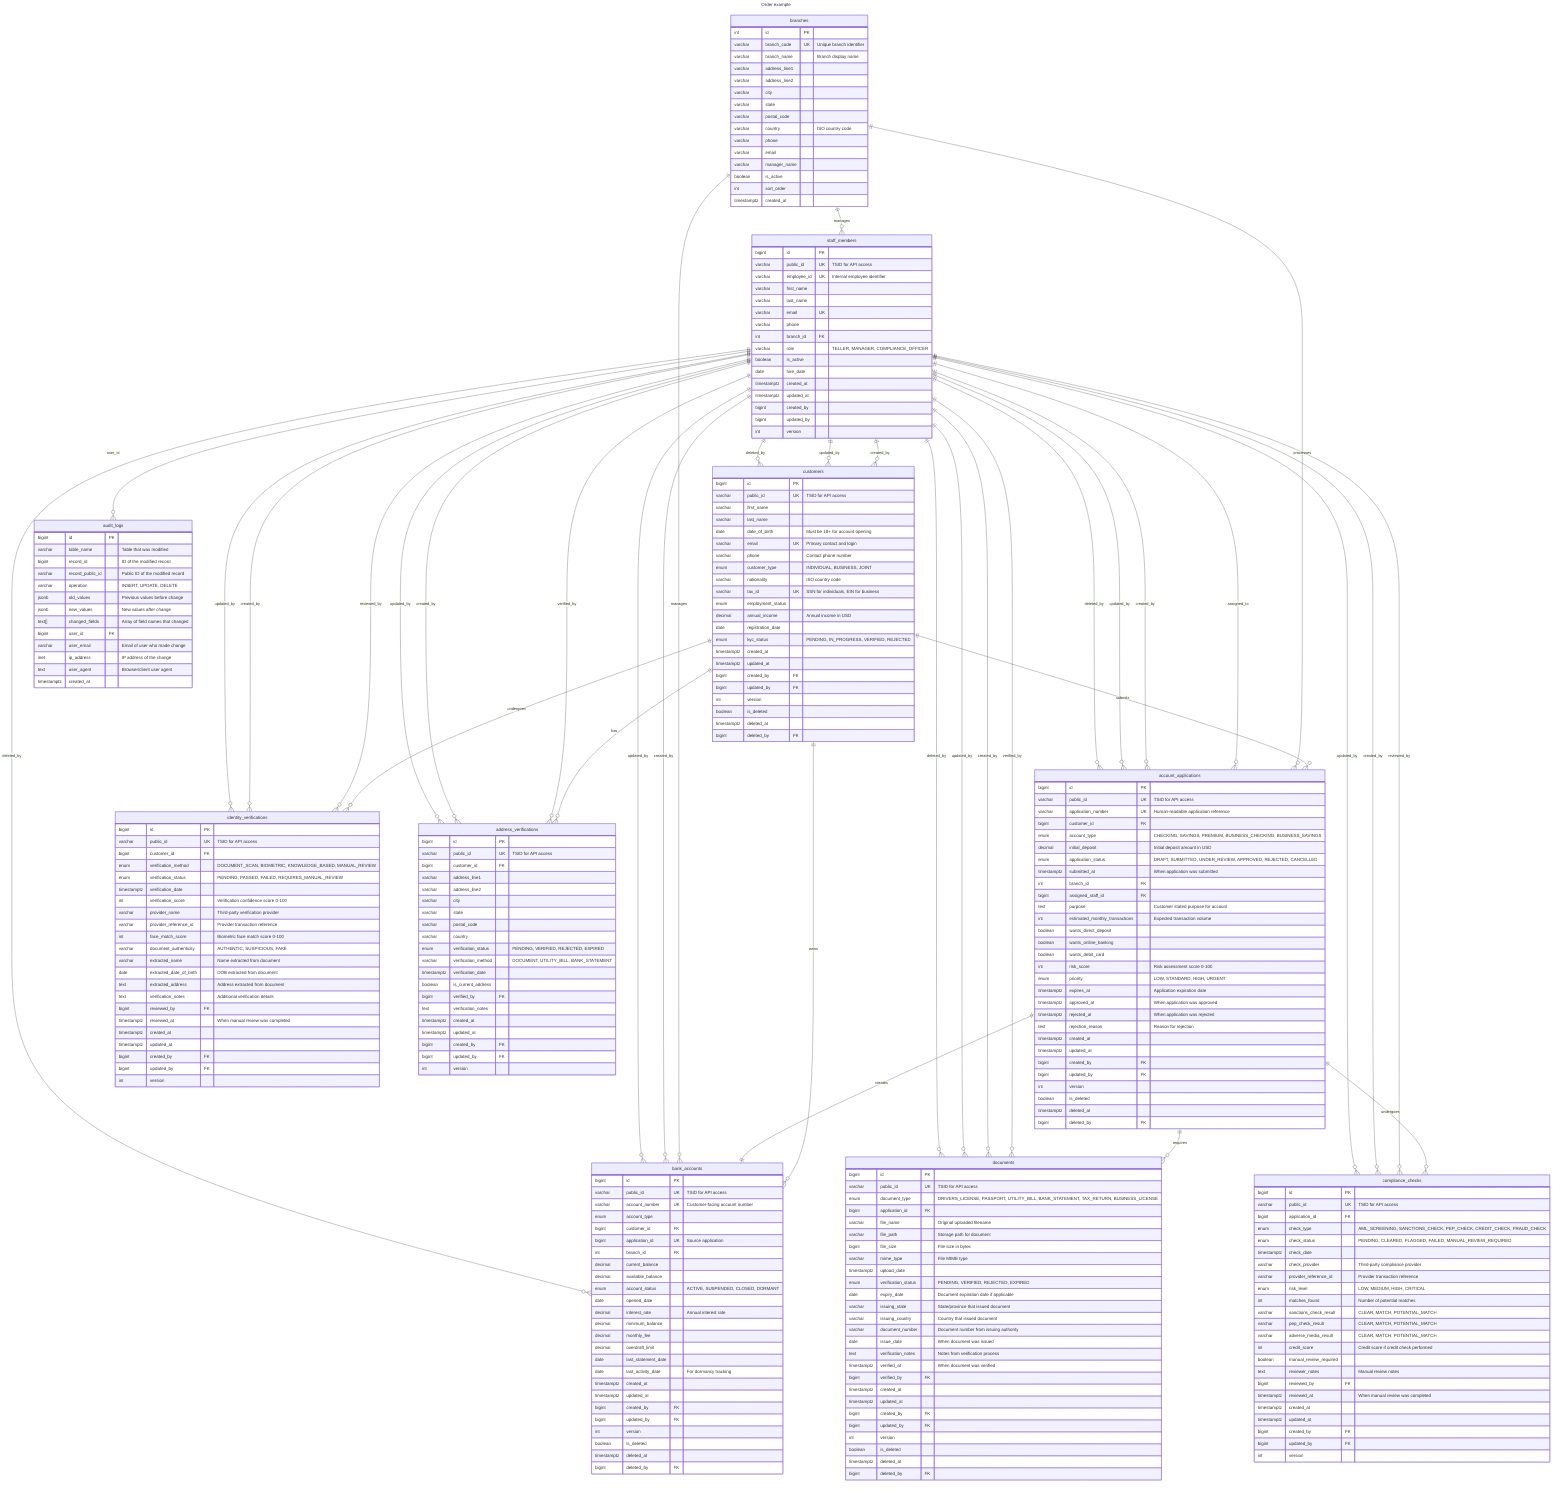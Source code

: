 ---
title: Order example
---

erDiagram
    %% Reference/Lookup Tables
    branches {
        int id PK
        varchar branch_code UK "Unique branch identifier"
        varchar branch_name "Branch display name"
        varchar address_line1
        varchar address_line2
        varchar city
        varchar state
        varchar postal_code
        varchar country "ISO country code"
        varchar phone
        varchar email
        varchar manager_name
        boolean is_active
        int sort_order
        timestamptz created_at
    }

    staff_members {
        bigint id PK
        varchar public_id UK "TSID for API access"
        varchar employee_id UK "Internal employee identifier"
        varchar first_name
        varchar last_name
        varchar email UK
        varchar phone
        int branch_id FK
        varchar role "TELLER, MANAGER, COMPLIANCE_OFFICER"
        boolean is_active
        date hire_date
        timestamptz created_at
        timestamptz updated_at
        bigint created_by
        bigint updated_by
        int version
    }

    %% Main Business Entities
    customers {
        bigint id PK
        varchar public_id UK "TSID for API access"
        varchar first_name
        varchar last_name
        date date_of_birth "Must be 18+ for account opening"
        varchar email UK "Primary contact and login"
        varchar phone "Contact phone number"
        enum customer_type "INDIVIDUAL, BUSINESS, JOINT"
        varchar nationality "ISO country code"
        varchar tax_id UK "SSN for individuals, EIN for business"
        enum employment_status
        decimal annual_income "Annual income in USD"
        date registration_date
        enum kyc_status "PENDING, IN_PROGRESS, VERIFIED, REJECTED"
        timestamptz created_at
        timestamptz updated_at
        bigint created_by FK
        bigint updated_by FK
        int version
        boolean is_deleted
        timestamptz deleted_at
        bigint deleted_by FK
    }

    account_applications {
        bigint id PK
        varchar public_id UK "TSID for API access"
        varchar application_number UK "Human-readable application reference"
        bigint customer_id FK
        enum account_type "CHECKING, SAVINGS, PREMIUM, BUSINESS_CHECKING, BUSINESS_SAVINGS"
        decimal initial_deposit "Initial deposit amount in USD"
        enum application_status "DRAFT, SUBMITTED, UNDER_REVIEW, APPROVED, REJECTED, CANCELLED"
        timestamptz submitted_at "When application was submitted"
        int branch_id FK
        bigint assigned_staff_id FK
        text purpose "Customer stated purpose for account"
        int estimated_monthly_transactions "Expected transaction volume"
        boolean wants_direct_deposit
        boolean wants_online_banking
        boolean wants_debit_card
        int risk_score "Risk assessment score 0-100"
        enum priority "LOW, STANDARD, HIGH, URGENT"
        timestamptz expires_at "Application expiration date"
        timestamptz approved_at "When application was approved"
        timestamptz rejected_at "When application was rejected"
        text rejection_reason "Reason for rejection"
        timestamptz created_at
        timestamptz updated_at
        bigint created_by FK
        bigint updated_by FK
        int version
        boolean is_deleted
        timestamptz deleted_at
        bigint deleted_by FK
    }

    bank_accounts {
        bigint id PK
        varchar public_id UK "TSID for API access"
        varchar account_number UK "Customer-facing account number"
        enum account_type
        bigint customer_id FK
        bigint application_id UK "Source application"
        int branch_id FK
        decimal current_balance
        decimal available_balance
        enum account_status "ACTIVE, SUSPENDED, CLOSED, DORMANT"
        date opened_date
        decimal interest_rate "Annual interest rate"
        decimal minimum_balance
        decimal monthly_fee
        decimal overdraft_limit
        date last_statement_date
        date last_activity_date "For dormancy tracking"
        timestamptz created_at
        timestamptz updated_at
        bigint created_by FK
        bigint updated_by FK
        int version
        boolean is_deleted
        timestamptz deleted_at
        bigint deleted_by FK
    }

    documents {
        bigint id PK
        varchar public_id UK "TSID for API access"
        enum document_type "DRIVERS_LICENSE, PASSPORT, UTILITY_BILL, BANK_STATEMENT, TAX_RETURN, BUSINESS_LICENSE"
        bigint application_id FK
        varchar file_name "Original uploaded filename"
        varchar file_path "Storage path for document"
        bigint file_size "File size in bytes"
        varchar mime_type "File MIME type"
        timestamptz upload_date
        enum verification_status "PENDING, VERIFIED, REJECTED, EXPIRED"
        date expiry_date "Document expiration date if applicable"
        varchar issuing_state "State/province that issued document"
        varchar issuing_country "Country that issued document"
        varchar document_number "Document number from issuing authority"
        date issue_date "When document was issued"
        text verification_notes "Notes from verification process"
        timestamptz verified_at "When document was verified"
        bigint verified_by FK
        timestamptz created_at
        timestamptz updated_at
        bigint created_by FK
        bigint updated_by FK
        int version
        boolean is_deleted
        timestamptz deleted_at
        bigint deleted_by FK
    }

    identity_verifications {
        bigint id PK
        varchar public_id UK "TSID for API access"
        bigint customer_id FK
        enum verification_method "DOCUMENT_SCAN, BIOMETRIC, KNOWLEDGE_BASED, MANUAL_REVIEW"
        enum verification_status "PENDING, PASSED, FAILED, REQUIRES_MANUAL_REVIEW"
        timestamptz verification_date
        int verification_score "Verification confidence score 0-100"
        varchar provider_name "Third-party verification provider"
        varchar provider_reference_id "Provider transaction reference"
        int face_match_score "Biometric face match score 0-100"
        varchar document_authenticity "AUTHENTIC, SUSPICIOUS, FAKE"
        varchar extracted_name "Name extracted from document"
        date extracted_date_of_birth "DOB extracted from document"
        text extracted_address "Address extracted from document"
        text verification_notes "Additional verification details"
        bigint reviewed_by FK
        timestamptz reviewed_at "When manual review was completed"
        timestamptz created_at
        timestamptz updated_at
        bigint created_by FK
        bigint updated_by FK
        int version
    }

    address_verifications {
        bigint id PK
        varchar public_id UK "TSID for API access"
        bigint customer_id FK
        varchar address_line1
        varchar address_line2
        varchar city
        varchar state
        varchar postal_code
        varchar country
        enum verification_status "PENDING, VERIFIED, REJECTED, EXPIRED"
        varchar verification_method "DOCUMENT, UTILITY_BILL, BANK_STATEMENT"
        timestamptz verification_date
        boolean is_current_address
        bigint verified_by FK
        text verification_notes
        timestamptz created_at
        timestamptz updated_at
        bigint created_by FK
        bigint updated_by FK
        int version
    }

    compliance_checks {
        bigint id PK
        varchar public_id UK "TSID for API access"
        bigint application_id FK
        enum check_type "AML_SCREENING, SANCTIONS_CHECK, PEP_CHECK, CREDIT_CHECK, FRAUD_CHECK"
        enum check_status "PENDING, CLEARED, FLAGGED, FAILED, MANUAL_REVIEW_REQUIRED"
        timestamptz check_date
        varchar check_provider "Third-party compliance provider"
        varchar provider_reference_id "Provider transaction reference"
        enum risk_level "LOW, MEDIUM, HIGH, CRITICAL"
        int matches_found "Number of potential matches"
        varchar sanctions_check_result "CLEAR, MATCH, POTENTIAL_MATCH"
        varchar pep_check_result "CLEAR, MATCH, POTENTIAL_MATCH"
        varchar adverse_media_result "CLEAR, MATCH, POTENTIAL_MATCH"
        int credit_score "Credit score if credit check performed"
        boolean manual_review_required
        text reviewer_notes "Manual review notes"
        bigint reviewed_by FK
        timestamptz reviewed_at "When manual review was completed"
        timestamptz created_at
        timestamptz updated_at
        bigint created_by FK
        bigint updated_by FK
        int version
    }

    audit_logs {
        bigint id PK
        varchar table_name "Table that was modified"
        bigint record_id "ID of the modified record"
        varchar record_public_id "Public ID of the modified record"
        varchar operation "INSERT, UPDATE, DELETE"
        jsonb old_values "Previous values before change"
        jsonb new_values "New values after change"
        text[] changed_fields "Array of field names that changed"
        bigint user_id FK
        varchar user_email "Email of user who made change"
        inet ip_address "IP address of the change"
        text user_agent "Browser/client user agent"
        timestamptz created_at
    }

    %% Relationships
    branches ||--o{ staff_members : "manages"
    staff_members ||--o{ customers : "created_by"
    staff_members ||--o{ customers : "updated_by"
    staff_members ||--o{ customers : "deleted_by"
    
    customers ||--o{ account_applications : "submits"
    customers ||--o{ bank_accounts : "owns"
    customers ||--o{ identity_verifications : "undergoes"
    customers ||--o{ address_verifications : "has"
    
    branches ||--o{ account_applications : "processes"
    staff_members ||--o{ account_applications : "assigned_to"
    staff_members ||--o{ account_applications : "created_by"
    staff_members ||--o{ account_applications : "updated_by"
    staff_members ||--o{ account_applications : "deleted_by"
    
    account_applications ||--|| bank_accounts : "creates"
    account_applications ||--o{ documents : "requires"
    account_applications ||--o{ compliance_checks : "undergoes"
    
    branches ||--o{ bank_accounts : "manages"
    staff_members ||--o{ bank_accounts : "created_by"
    staff_members ||--o{ bank_accounts : "updated_by"
    staff_members ||--o{ bank_accounts : "deleted_by"
    
    staff_members ||--o{ documents : "verified_by"
    staff_members ||--o{ documents : "created_by"
    staff_members ||--o{ documents : "updated_by"
    staff_members ||--o{ documents : "deleted_by"
    
    staff_members ||--o{ identity_verifications : "reviewed_by"
    staff_members ||--o{ identity_verifications : "created_by"
    staff_members ||--o{ identity_verifications : "updated_by"
    
    staff_members ||--o{ address_verifications : "verified_by"
    staff_members ||--o{ address_verifications : "created_by"
    staff_members ||--o{ address_verifications : "updated_by"
    
    staff_members ||--o{ compliance_checks : "reviewed_by"
    staff_members ||--o{ compliance_checks : "created_by"
    staff_members ||--o{ compliance_checks : "updated_by"
    
    staff_members ||--o{ audit_logs : "user_id"